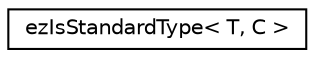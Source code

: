 digraph "Graphical Class Hierarchy"
{
 // LATEX_PDF_SIZE
  edge [fontname="Helvetica",fontsize="10",labelfontname="Helvetica",labelfontsize="10"];
  node [fontname="Helvetica",fontsize="10",shape=record];
  rankdir="LR";
  Node0 [label="ezIsStandardType\< T, C \>",height=0.2,width=0.4,color="black", fillcolor="white", style="filled",URL="$d1/dbe/structez_is_standard_type.htm",tooltip="Used to determine if the given type is a build-in standard variant type."];
}
